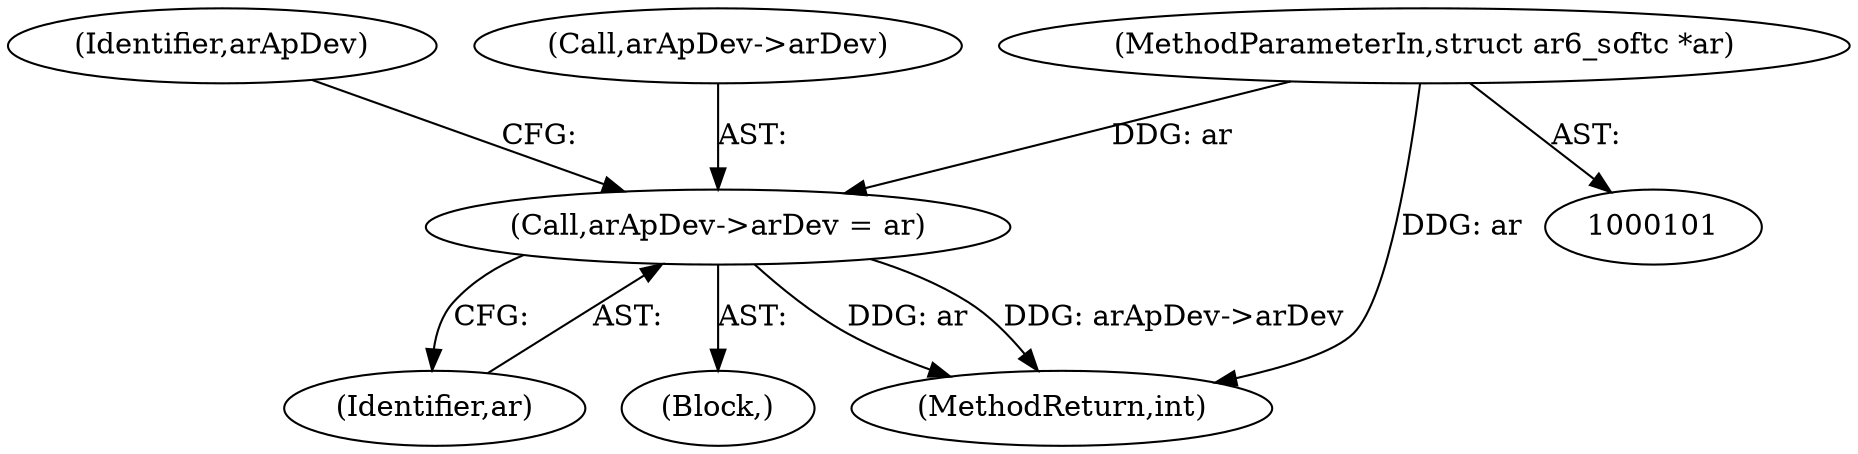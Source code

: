 digraph "0_linux_550fd08c2cebad61c548def135f67aba284c6162_9@pointer" {
"1000145" [label="(Call,arApDev->arDev = ar)"];
"1000102" [label="(MethodParameterIn,struct ar6_softc *ar)"];
"1000145" [label="(Call,arApDev->arDev = ar)"];
"1000149" [label="(Identifier,ar)"];
"1000104" [label="(Block,)"];
"1000152" [label="(Identifier,arApDev)"];
"1000102" [label="(MethodParameterIn,struct ar6_softc *ar)"];
"1000146" [label="(Call,arApDev->arDev)"];
"1000182" [label="(MethodReturn,int)"];
"1000145" -> "1000104"  [label="AST: "];
"1000145" -> "1000149"  [label="CFG: "];
"1000146" -> "1000145"  [label="AST: "];
"1000149" -> "1000145"  [label="AST: "];
"1000152" -> "1000145"  [label="CFG: "];
"1000145" -> "1000182"  [label="DDG: ar"];
"1000145" -> "1000182"  [label="DDG: arApDev->arDev"];
"1000102" -> "1000145"  [label="DDG: ar"];
"1000102" -> "1000101"  [label="AST: "];
"1000102" -> "1000182"  [label="DDG: ar"];
}

